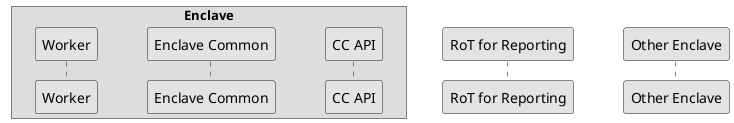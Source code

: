 @startuml dq-attestation
skinparam shadowing false
skinparam monochrome true
skinparam ParticipantPadding 20
skinparam BoxPadding 10
' hide footbox

box "Enclave"
participant Worker as worker
participant "Enclave Common" as com
participant "CC API" as ccApi
end box
participant "RoT for Reporting" as rot
participant "Other Enclave" as otherEnc


@enduml